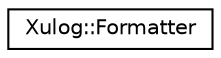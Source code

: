 digraph "Graphical Class Hierarchy"
{
 // LATEX_PDF_SIZE
  edge [fontname="Helvetica",fontsize="10",labelfontname="Helvetica",labelfontsize="10"];
  node [fontname="Helvetica",fontsize="10",shape=record];
  rankdir="LR";
  Node0 [label="Xulog::Formatter",height=0.2,width=0.4,color="black", fillcolor="white", style="filled",URL="$class_xulog_1_1_formatter.html",tooltip="格式化器类，负责将日志消息格式化为字符串"];
}

